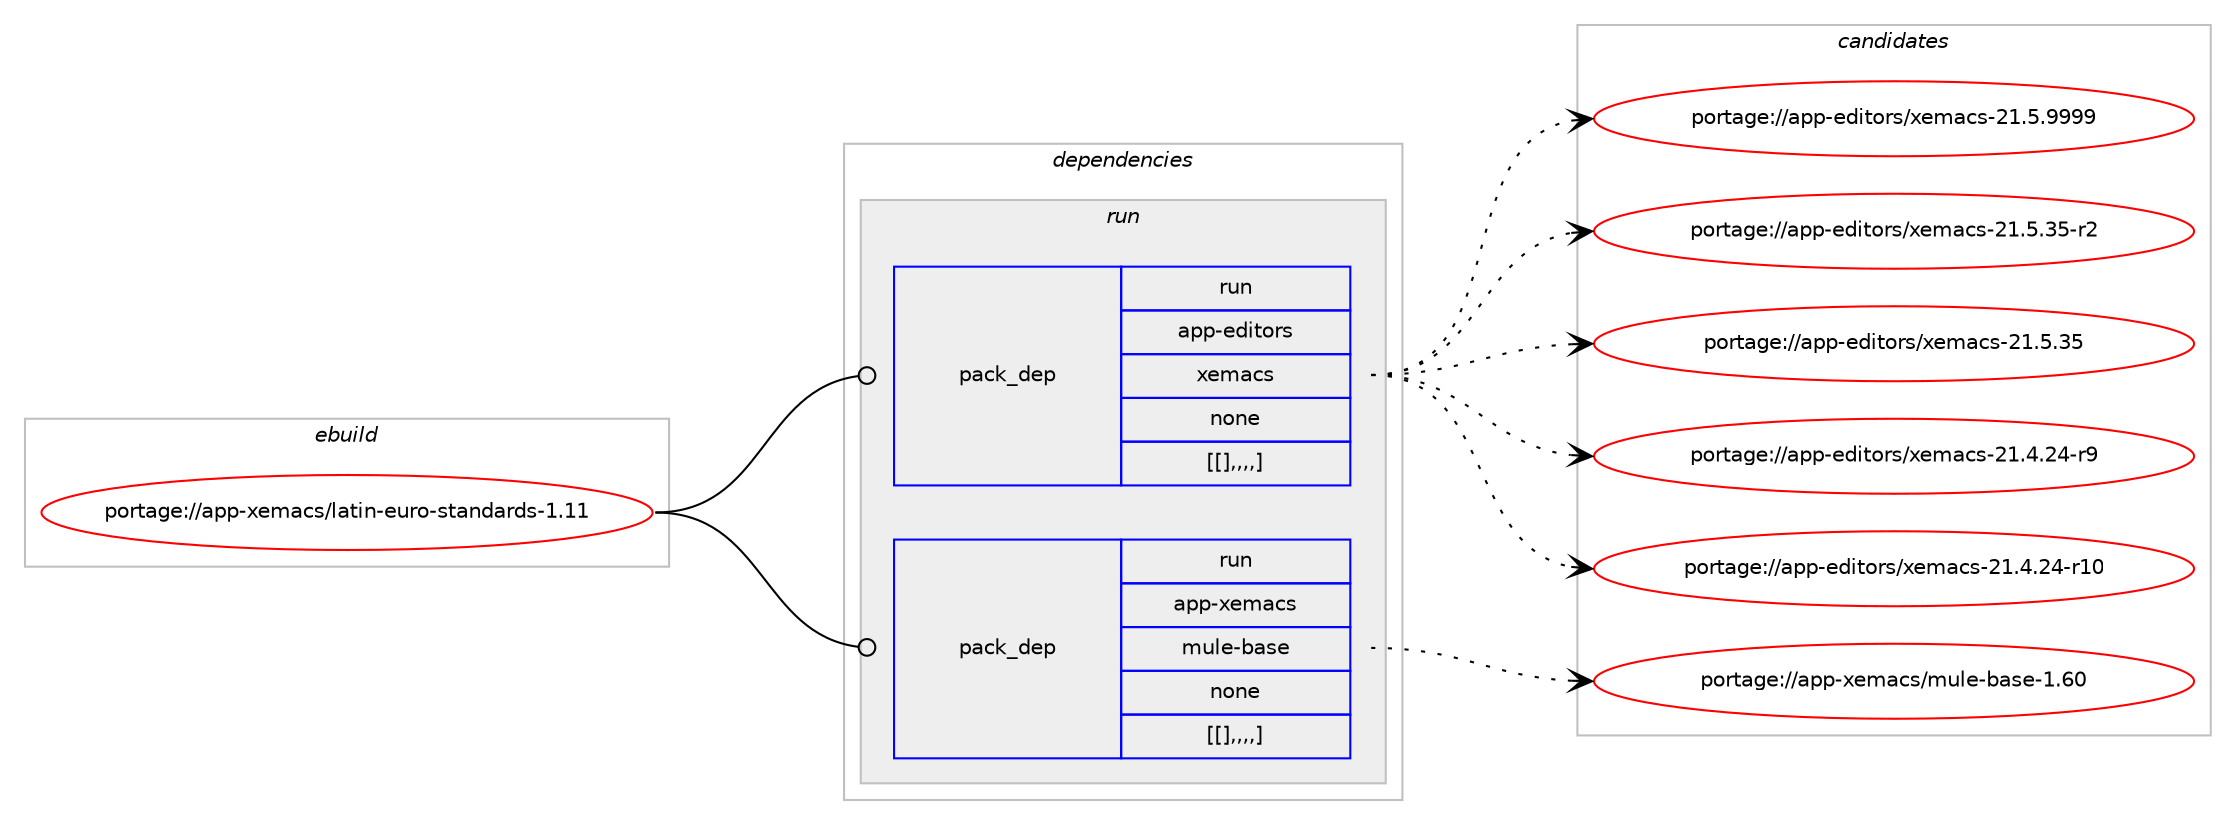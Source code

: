 digraph prolog {

# *************
# Graph options
# *************

newrank=true;
concentrate=true;
compound=true;
graph [rankdir=LR,fontname=Helvetica,fontsize=10,ranksep=1.5];#, ranksep=2.5, nodesep=0.2];
edge  [arrowhead=vee];
node  [fontname=Helvetica,fontsize=10];

# **********
# The ebuild
# **********

subgraph cluster_leftcol {
color=gray;
label=<<i>ebuild</i>>;
id [label="portage://app-xemacs/latin-euro-standards-1.11", color=red, width=4, href="../app-xemacs/latin-euro-standards-1.11.svg"];
}

# ****************
# The dependencies
# ****************

subgraph cluster_midcol {
color=gray;
label=<<i>dependencies</i>>;
subgraph cluster_compile {
fillcolor="#eeeeee";
style=filled;
label=<<i>compile</i>>;
}
subgraph cluster_compileandrun {
fillcolor="#eeeeee";
style=filled;
label=<<i>compile and run</i>>;
}
subgraph cluster_run {
fillcolor="#eeeeee";
style=filled;
label=<<i>run</i>>;
subgraph pack45282 {
dependency62714 [label=<<TABLE BORDER="0" CELLBORDER="1" CELLSPACING="0" CELLPADDING="4" WIDTH="220"><TR><TD ROWSPAN="6" CELLPADDING="30">pack_dep</TD></TR><TR><TD WIDTH="110">run</TD></TR><TR><TD>app-editors</TD></TR><TR><TD>xemacs</TD></TR><TR><TD>none</TD></TR><TR><TD>[[],,,,]</TD></TR></TABLE>>, shape=none, color=blue];
}
id:e -> dependency62714:w [weight=20,style="solid",arrowhead="odot"];
subgraph pack45283 {
dependency62715 [label=<<TABLE BORDER="0" CELLBORDER="1" CELLSPACING="0" CELLPADDING="4" WIDTH="220"><TR><TD ROWSPAN="6" CELLPADDING="30">pack_dep</TD></TR><TR><TD WIDTH="110">run</TD></TR><TR><TD>app-xemacs</TD></TR><TR><TD>mule-base</TD></TR><TR><TD>none</TD></TR><TR><TD>[[],,,,]</TD></TR></TABLE>>, shape=none, color=blue];
}
id:e -> dependency62715:w [weight=20,style="solid",arrowhead="odot"];
}
}

# **************
# The candidates
# **************

subgraph cluster_choices {
rank=same;
color=gray;
label=<<i>candidates</i>>;

subgraph choice45282 {
color=black;
nodesep=1;
choice971121124510110010511611111411547120101109979911545504946534657575757 [label="portage://app-editors/xemacs-21.5.9999", color=red, width=4,href="../app-editors/xemacs-21.5.9999.svg"];
choice971121124510110010511611111411547120101109979911545504946534651534511450 [label="portage://app-editors/xemacs-21.5.35-r2", color=red, width=4,href="../app-editors/xemacs-21.5.35-r2.svg"];
choice97112112451011001051161111141154712010110997991154550494653465153 [label="portage://app-editors/xemacs-21.5.35", color=red, width=4,href="../app-editors/xemacs-21.5.35.svg"];
choice971121124510110010511611111411547120101109979911545504946524650524511457 [label="portage://app-editors/xemacs-21.4.24-r9", color=red, width=4,href="../app-editors/xemacs-21.4.24-r9.svg"];
choice97112112451011001051161111141154712010110997991154550494652465052451144948 [label="portage://app-editors/xemacs-21.4.24-r10", color=red, width=4,href="../app-editors/xemacs-21.4.24-r10.svg"];
dependency62714:e -> choice971121124510110010511611111411547120101109979911545504946534657575757:w [style=dotted,weight="100"];
dependency62714:e -> choice971121124510110010511611111411547120101109979911545504946534651534511450:w [style=dotted,weight="100"];
dependency62714:e -> choice97112112451011001051161111141154712010110997991154550494653465153:w [style=dotted,weight="100"];
dependency62714:e -> choice971121124510110010511611111411547120101109979911545504946524650524511457:w [style=dotted,weight="100"];
dependency62714:e -> choice97112112451011001051161111141154712010110997991154550494652465052451144948:w [style=dotted,weight="100"];
}
subgraph choice45283 {
color=black;
nodesep=1;
choice97112112451201011099799115471091171081014598971151014549465448 [label="portage://app-xemacs/mule-base-1.60", color=red, width=4,href="../app-xemacs/mule-base-1.60.svg"];
dependency62715:e -> choice97112112451201011099799115471091171081014598971151014549465448:w [style=dotted,weight="100"];
}
}

}

